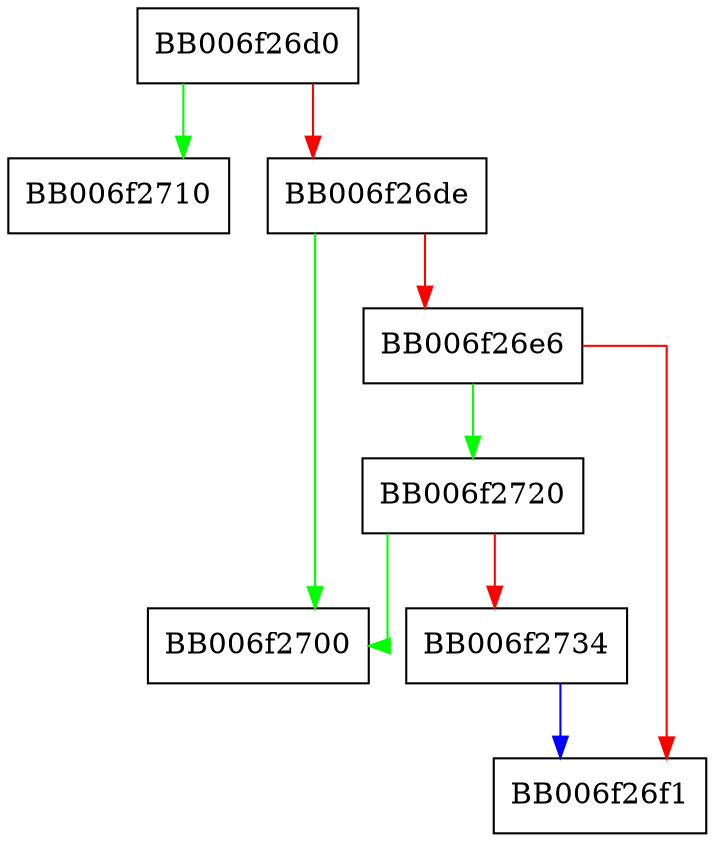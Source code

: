 digraph rsa_sigalg_set_ctx_params {
  node [shape="box"];
  graph [splines=ortho];
  BB006f26d0 -> BB006f2710 [color="green"];
  BB006f26d0 -> BB006f26de [color="red"];
  BB006f26de -> BB006f2700 [color="green"];
  BB006f26de -> BB006f26e6 [color="red"];
  BB006f26e6 -> BB006f2720 [color="green"];
  BB006f26e6 -> BB006f26f1 [color="red"];
  BB006f2720 -> BB006f2700 [color="green"];
  BB006f2720 -> BB006f2734 [color="red"];
  BB006f2734 -> BB006f26f1 [color="blue"];
}